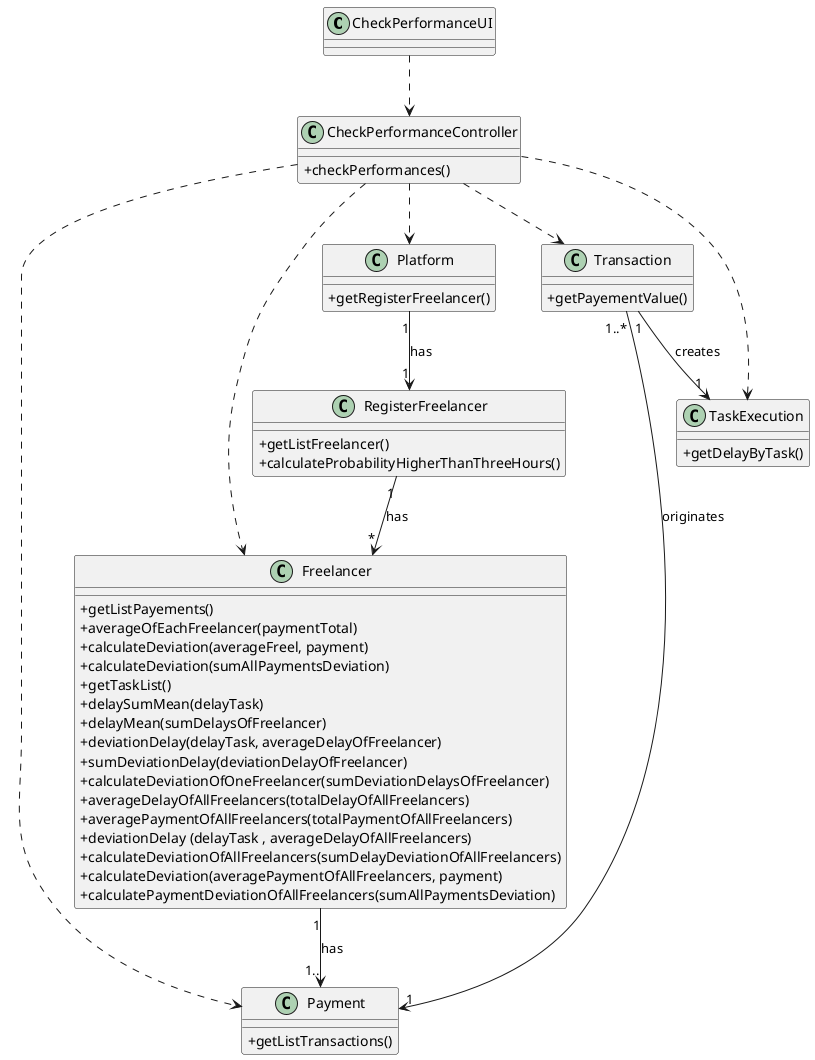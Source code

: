 @startuml
skinparam classAttributeIconSize 0


class CheckPerformanceUI{
  }

class CheckPerformanceController{
  +checkPerformances()
  }

class Platform {
  +getRegisterFreelancer()
  }

class RegisterFreelancer{
  +getListFreelancer()
  +calculateProbabilityHigherThanThreeHours()
  }

class Payment {
  +getListTransactions()
  }

class Transaction{
  +getPayementValue()
  }

class Freelancer {
  +getListPayements()
  +averageOfEachFreelancer(paymentTotal)
  +calculateDeviation(averageFreel, payment)
  +calculateDeviation(sumAllPaymentsDeviation)
  +getTaskList()
  +delaySumMean(delayTask)
  +delayMean(sumDelaysOfFreelancer)
  +deviationDelay(delayTask, averageDelayOfFreelancer)
  +sumDeviationDelay(deviationDelayOfFreelancer)
  +calculateDeviationOfOneFreelancer(sumDeviationDelaysOfFreelancer)
  +averageDelayOfAllFreelancers(totalDelayOfAllFreelancers)
  +averagePaymentOfAllFreelancers(totalPaymentOfAllFreelancers)
  +deviationDelay (delayTask , averageDelayOfAllFreelancers)
  +calculateDeviationOfAllFreelancers(sumDelayDeviationOfAllFreelancers)
  +calculateDeviation(averagePaymentOfAllFreelancers, payment)
  +calculatePaymentDeviationOfAllFreelancers(sumAllPaymentsDeviation)
  }

class TaskExecution{
  +getDelayByTask()
  }


CheckPerformanceUI ..> CheckPerformanceController
CheckPerformanceController ..> Platform
CheckPerformanceController ..> Payment
CheckPerformanceController ..> Transaction
CheckPerformanceController ..> Freelancer
CheckPerformanceController ..> TaskExecution


Platform "1" --> "1" RegisterFreelancer: has
RegisterFreelancer "1" --> "*" Freelancer: has
Freelancer "1" --> "1.." Payment: has
Transaction "1..*" --> "1"Payment: originates 
Transaction "1" --> "1" TaskExecution: creates






@enduml



